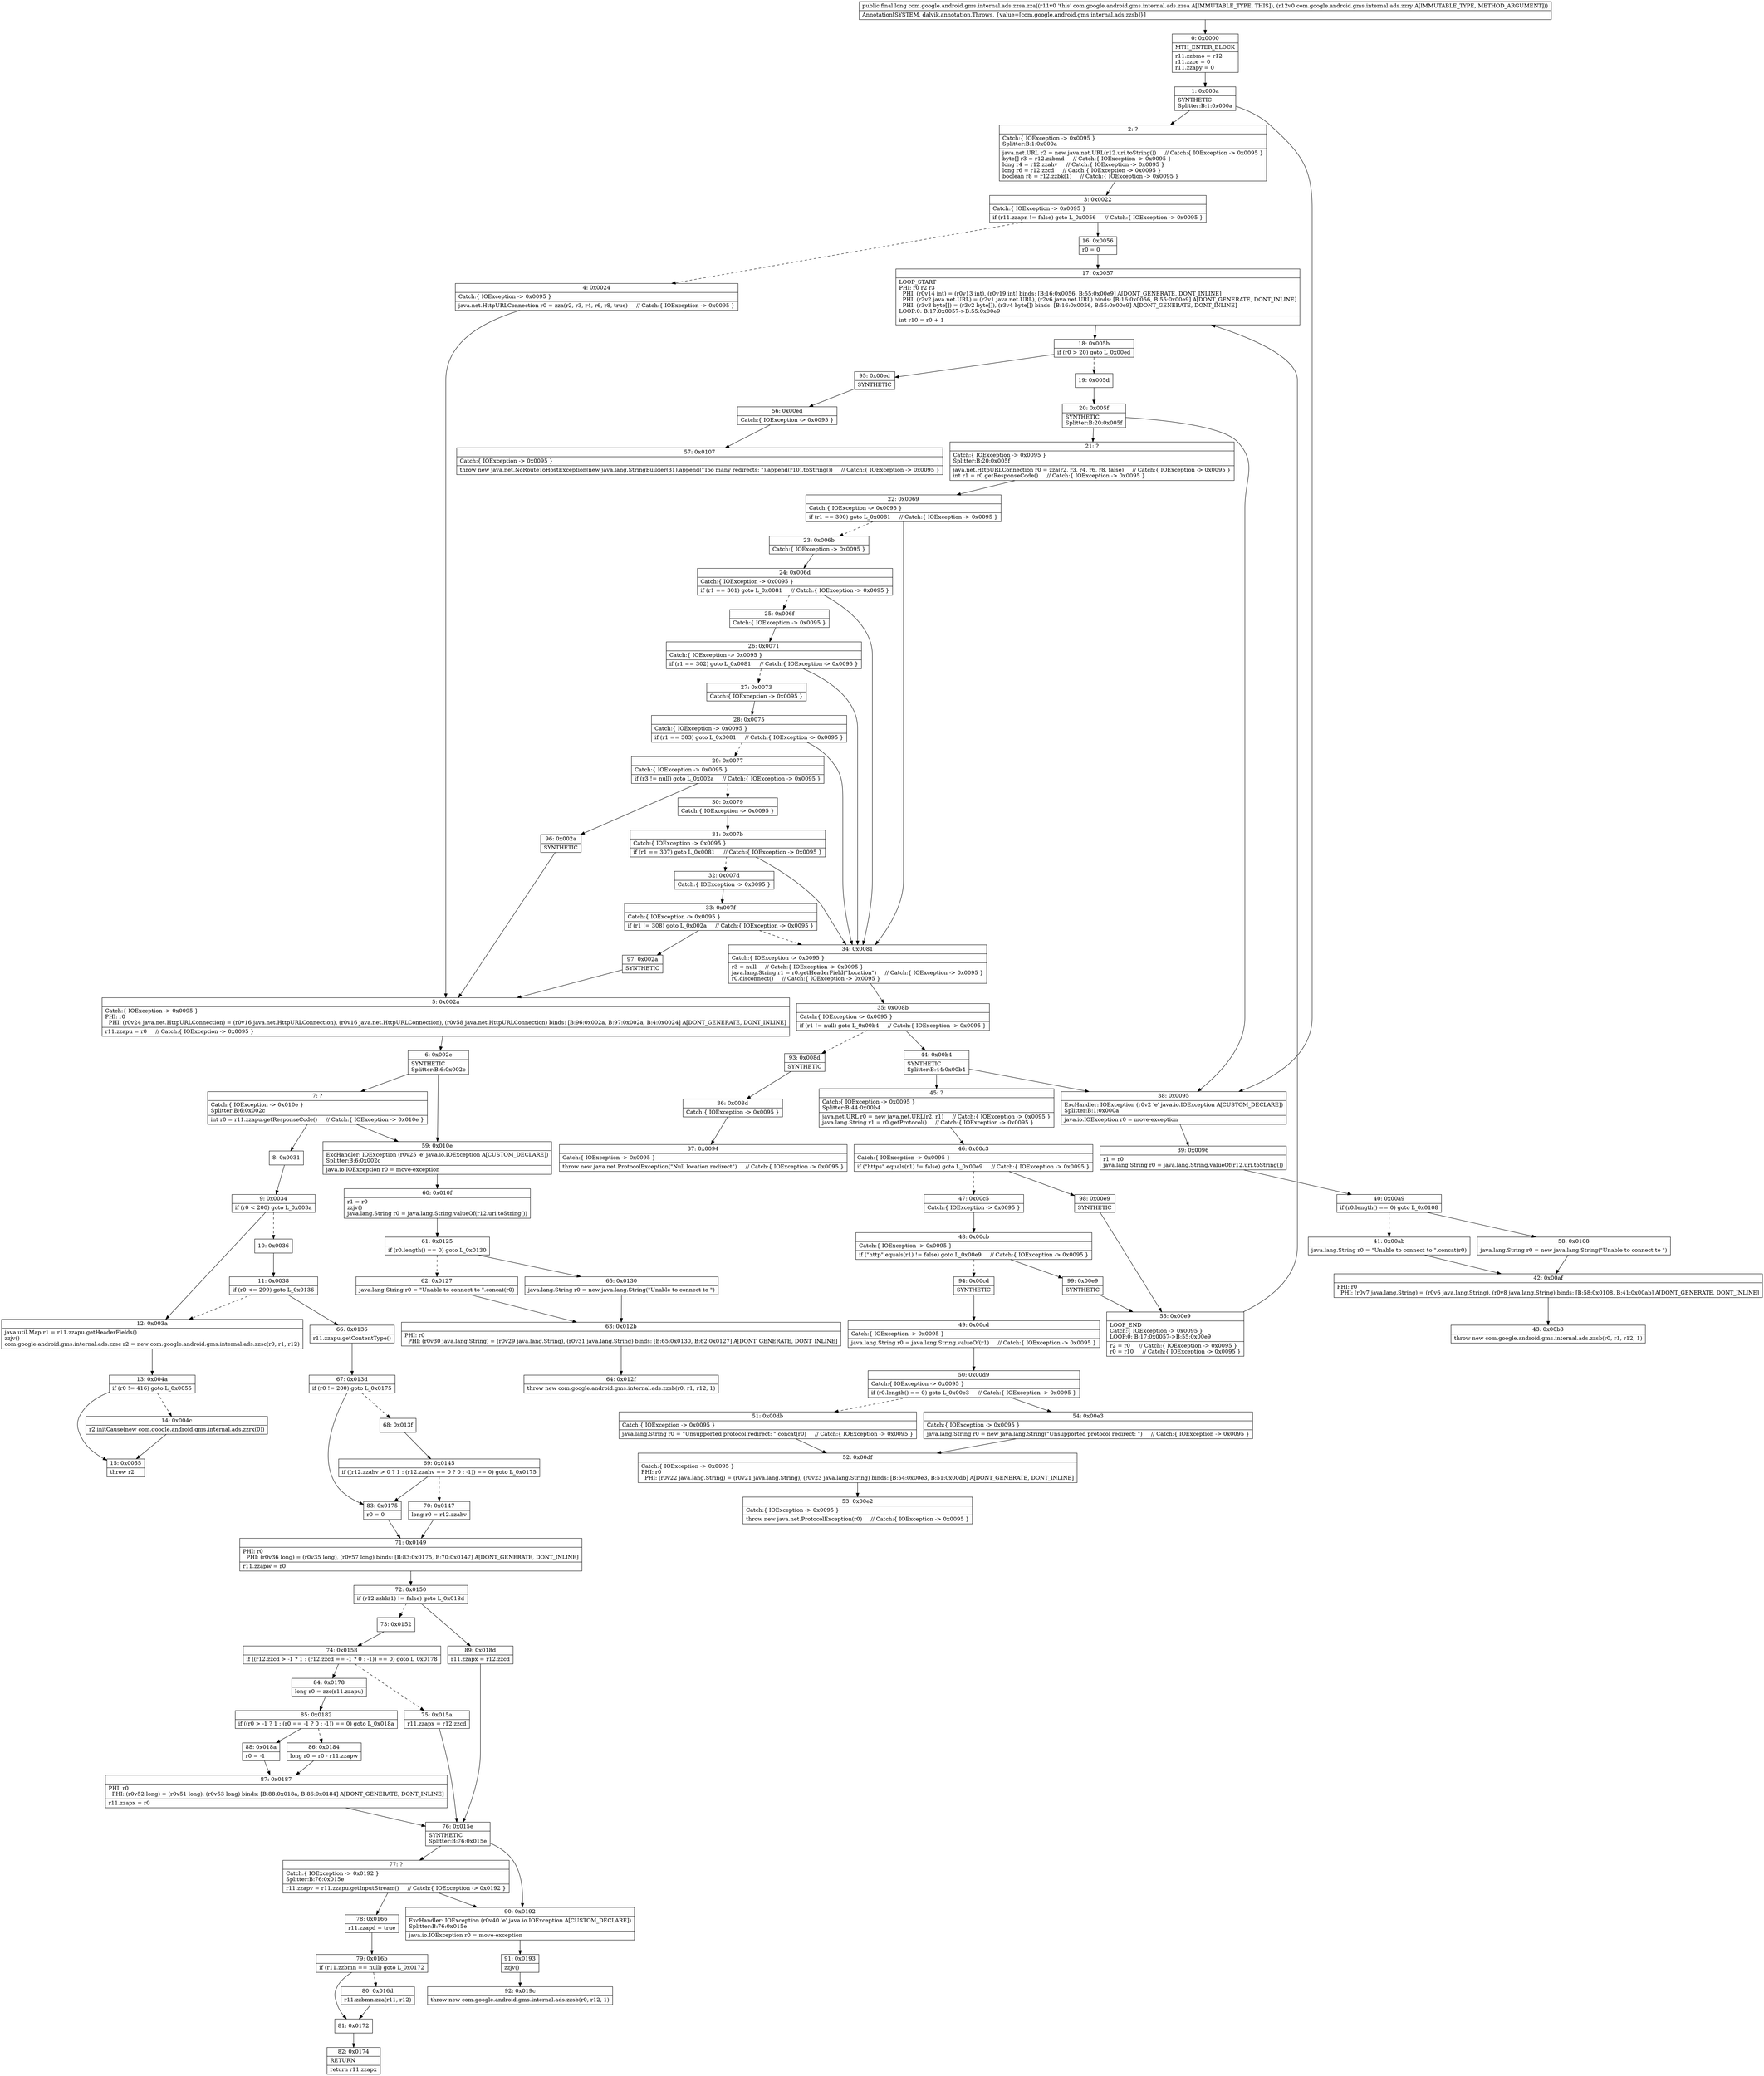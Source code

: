 digraph "CFG forcom.google.android.gms.internal.ads.zzsa.zza(Lcom\/google\/android\/gms\/internal\/ads\/zzry;)J" {
Node_0 [shape=record,label="{0\:\ 0x0000|MTH_ENTER_BLOCK\l|r11.zzbmo = r12\lr11.zzce = 0\lr11.zzapy = 0\l}"];
Node_1 [shape=record,label="{1\:\ 0x000a|SYNTHETIC\lSplitter:B:1:0x000a\l}"];
Node_2 [shape=record,label="{2\:\ ?|Catch:\{ IOException \-\> 0x0095 \}\lSplitter:B:1:0x000a\l|java.net.URL r2 = new java.net.URL(r12.uri.toString())     \/\/ Catch:\{ IOException \-\> 0x0095 \}\lbyte[] r3 = r12.zzbmd     \/\/ Catch:\{ IOException \-\> 0x0095 \}\llong r4 = r12.zzahv     \/\/ Catch:\{ IOException \-\> 0x0095 \}\llong r6 = r12.zzcd     \/\/ Catch:\{ IOException \-\> 0x0095 \}\lboolean r8 = r12.zzbk(1)     \/\/ Catch:\{ IOException \-\> 0x0095 \}\l}"];
Node_3 [shape=record,label="{3\:\ 0x0022|Catch:\{ IOException \-\> 0x0095 \}\l|if (r11.zzapn != false) goto L_0x0056     \/\/ Catch:\{ IOException \-\> 0x0095 \}\l}"];
Node_4 [shape=record,label="{4\:\ 0x0024|Catch:\{ IOException \-\> 0x0095 \}\l|java.net.HttpURLConnection r0 = zza(r2, r3, r4, r6, r8, true)     \/\/ Catch:\{ IOException \-\> 0x0095 \}\l}"];
Node_5 [shape=record,label="{5\:\ 0x002a|Catch:\{ IOException \-\> 0x0095 \}\lPHI: r0 \l  PHI: (r0v24 java.net.HttpURLConnection) = (r0v16 java.net.HttpURLConnection), (r0v16 java.net.HttpURLConnection), (r0v58 java.net.HttpURLConnection) binds: [B:96:0x002a, B:97:0x002a, B:4:0x0024] A[DONT_GENERATE, DONT_INLINE]\l|r11.zzapu = r0     \/\/ Catch:\{ IOException \-\> 0x0095 \}\l}"];
Node_6 [shape=record,label="{6\:\ 0x002c|SYNTHETIC\lSplitter:B:6:0x002c\l}"];
Node_7 [shape=record,label="{7\:\ ?|Catch:\{ IOException \-\> 0x010e \}\lSplitter:B:6:0x002c\l|int r0 = r11.zzapu.getResponseCode()     \/\/ Catch:\{ IOException \-\> 0x010e \}\l}"];
Node_8 [shape=record,label="{8\:\ 0x0031}"];
Node_9 [shape=record,label="{9\:\ 0x0034|if (r0 \< 200) goto L_0x003a\l}"];
Node_10 [shape=record,label="{10\:\ 0x0036}"];
Node_11 [shape=record,label="{11\:\ 0x0038|if (r0 \<= 299) goto L_0x0136\l}"];
Node_12 [shape=record,label="{12\:\ 0x003a|java.util.Map r1 = r11.zzapu.getHeaderFields()\lzzjv()\lcom.google.android.gms.internal.ads.zzsc r2 = new com.google.android.gms.internal.ads.zzsc(r0, r1, r12)\l}"];
Node_13 [shape=record,label="{13\:\ 0x004a|if (r0 != 416) goto L_0x0055\l}"];
Node_14 [shape=record,label="{14\:\ 0x004c|r2.initCause(new com.google.android.gms.internal.ads.zzrx(0))\l}"];
Node_15 [shape=record,label="{15\:\ 0x0055|throw r2\l}"];
Node_16 [shape=record,label="{16\:\ 0x0056|r0 = 0\l}"];
Node_17 [shape=record,label="{17\:\ 0x0057|LOOP_START\lPHI: r0 r2 r3 \l  PHI: (r0v14 int) = (r0v13 int), (r0v19 int) binds: [B:16:0x0056, B:55:0x00e9] A[DONT_GENERATE, DONT_INLINE]\l  PHI: (r2v2 java.net.URL) = (r2v1 java.net.URL), (r2v6 java.net.URL) binds: [B:16:0x0056, B:55:0x00e9] A[DONT_GENERATE, DONT_INLINE]\l  PHI: (r3v3 byte[]) = (r3v2 byte[]), (r3v4 byte[]) binds: [B:16:0x0056, B:55:0x00e9] A[DONT_GENERATE, DONT_INLINE]\lLOOP:0: B:17:0x0057\-\>B:55:0x00e9\l|int r10 = r0 + 1\l}"];
Node_18 [shape=record,label="{18\:\ 0x005b|if (r0 \> 20) goto L_0x00ed\l}"];
Node_19 [shape=record,label="{19\:\ 0x005d}"];
Node_20 [shape=record,label="{20\:\ 0x005f|SYNTHETIC\lSplitter:B:20:0x005f\l}"];
Node_21 [shape=record,label="{21\:\ ?|Catch:\{ IOException \-\> 0x0095 \}\lSplitter:B:20:0x005f\l|java.net.HttpURLConnection r0 = zza(r2, r3, r4, r6, r8, false)     \/\/ Catch:\{ IOException \-\> 0x0095 \}\lint r1 = r0.getResponseCode()     \/\/ Catch:\{ IOException \-\> 0x0095 \}\l}"];
Node_22 [shape=record,label="{22\:\ 0x0069|Catch:\{ IOException \-\> 0x0095 \}\l|if (r1 == 300) goto L_0x0081     \/\/ Catch:\{ IOException \-\> 0x0095 \}\l}"];
Node_23 [shape=record,label="{23\:\ 0x006b|Catch:\{ IOException \-\> 0x0095 \}\l}"];
Node_24 [shape=record,label="{24\:\ 0x006d|Catch:\{ IOException \-\> 0x0095 \}\l|if (r1 == 301) goto L_0x0081     \/\/ Catch:\{ IOException \-\> 0x0095 \}\l}"];
Node_25 [shape=record,label="{25\:\ 0x006f|Catch:\{ IOException \-\> 0x0095 \}\l}"];
Node_26 [shape=record,label="{26\:\ 0x0071|Catch:\{ IOException \-\> 0x0095 \}\l|if (r1 == 302) goto L_0x0081     \/\/ Catch:\{ IOException \-\> 0x0095 \}\l}"];
Node_27 [shape=record,label="{27\:\ 0x0073|Catch:\{ IOException \-\> 0x0095 \}\l}"];
Node_28 [shape=record,label="{28\:\ 0x0075|Catch:\{ IOException \-\> 0x0095 \}\l|if (r1 == 303) goto L_0x0081     \/\/ Catch:\{ IOException \-\> 0x0095 \}\l}"];
Node_29 [shape=record,label="{29\:\ 0x0077|Catch:\{ IOException \-\> 0x0095 \}\l|if (r3 != null) goto L_0x002a     \/\/ Catch:\{ IOException \-\> 0x0095 \}\l}"];
Node_30 [shape=record,label="{30\:\ 0x0079|Catch:\{ IOException \-\> 0x0095 \}\l}"];
Node_31 [shape=record,label="{31\:\ 0x007b|Catch:\{ IOException \-\> 0x0095 \}\l|if (r1 == 307) goto L_0x0081     \/\/ Catch:\{ IOException \-\> 0x0095 \}\l}"];
Node_32 [shape=record,label="{32\:\ 0x007d|Catch:\{ IOException \-\> 0x0095 \}\l}"];
Node_33 [shape=record,label="{33\:\ 0x007f|Catch:\{ IOException \-\> 0x0095 \}\l|if (r1 != 308) goto L_0x002a     \/\/ Catch:\{ IOException \-\> 0x0095 \}\l}"];
Node_34 [shape=record,label="{34\:\ 0x0081|Catch:\{ IOException \-\> 0x0095 \}\l|r3 = null     \/\/ Catch:\{ IOException \-\> 0x0095 \}\ljava.lang.String r1 = r0.getHeaderField(\"Location\")     \/\/ Catch:\{ IOException \-\> 0x0095 \}\lr0.disconnect()     \/\/ Catch:\{ IOException \-\> 0x0095 \}\l}"];
Node_35 [shape=record,label="{35\:\ 0x008b|Catch:\{ IOException \-\> 0x0095 \}\l|if (r1 != null) goto L_0x00b4     \/\/ Catch:\{ IOException \-\> 0x0095 \}\l}"];
Node_36 [shape=record,label="{36\:\ 0x008d|Catch:\{ IOException \-\> 0x0095 \}\l}"];
Node_37 [shape=record,label="{37\:\ 0x0094|Catch:\{ IOException \-\> 0x0095 \}\l|throw new java.net.ProtocolException(\"Null location redirect\")     \/\/ Catch:\{ IOException \-\> 0x0095 \}\l}"];
Node_38 [shape=record,label="{38\:\ 0x0095|ExcHandler: IOException (r0v2 'e' java.io.IOException A[CUSTOM_DECLARE])\lSplitter:B:1:0x000a\l|java.io.IOException r0 = move\-exception\l}"];
Node_39 [shape=record,label="{39\:\ 0x0096|r1 = r0\ljava.lang.String r0 = java.lang.String.valueOf(r12.uri.toString())\l}"];
Node_40 [shape=record,label="{40\:\ 0x00a9|if (r0.length() == 0) goto L_0x0108\l}"];
Node_41 [shape=record,label="{41\:\ 0x00ab|java.lang.String r0 = \"Unable to connect to \".concat(r0)\l}"];
Node_42 [shape=record,label="{42\:\ 0x00af|PHI: r0 \l  PHI: (r0v7 java.lang.String) = (r0v6 java.lang.String), (r0v8 java.lang.String) binds: [B:58:0x0108, B:41:0x00ab] A[DONT_GENERATE, DONT_INLINE]\l}"];
Node_43 [shape=record,label="{43\:\ 0x00b3|throw new com.google.android.gms.internal.ads.zzsb(r0, r1, r12, 1)\l}"];
Node_44 [shape=record,label="{44\:\ 0x00b4|SYNTHETIC\lSplitter:B:44:0x00b4\l}"];
Node_45 [shape=record,label="{45\:\ ?|Catch:\{ IOException \-\> 0x0095 \}\lSplitter:B:44:0x00b4\l|java.net.URL r0 = new java.net.URL(r2, r1)     \/\/ Catch:\{ IOException \-\> 0x0095 \}\ljava.lang.String r1 = r0.getProtocol()     \/\/ Catch:\{ IOException \-\> 0x0095 \}\l}"];
Node_46 [shape=record,label="{46\:\ 0x00c3|Catch:\{ IOException \-\> 0x0095 \}\l|if (\"https\".equals(r1) != false) goto L_0x00e9     \/\/ Catch:\{ IOException \-\> 0x0095 \}\l}"];
Node_47 [shape=record,label="{47\:\ 0x00c5|Catch:\{ IOException \-\> 0x0095 \}\l}"];
Node_48 [shape=record,label="{48\:\ 0x00cb|Catch:\{ IOException \-\> 0x0095 \}\l|if (\"http\".equals(r1) != false) goto L_0x00e9     \/\/ Catch:\{ IOException \-\> 0x0095 \}\l}"];
Node_49 [shape=record,label="{49\:\ 0x00cd|Catch:\{ IOException \-\> 0x0095 \}\l|java.lang.String r0 = java.lang.String.valueOf(r1)     \/\/ Catch:\{ IOException \-\> 0x0095 \}\l}"];
Node_50 [shape=record,label="{50\:\ 0x00d9|Catch:\{ IOException \-\> 0x0095 \}\l|if (r0.length() == 0) goto L_0x00e3     \/\/ Catch:\{ IOException \-\> 0x0095 \}\l}"];
Node_51 [shape=record,label="{51\:\ 0x00db|Catch:\{ IOException \-\> 0x0095 \}\l|java.lang.String r0 = \"Unsupported protocol redirect: \".concat(r0)     \/\/ Catch:\{ IOException \-\> 0x0095 \}\l}"];
Node_52 [shape=record,label="{52\:\ 0x00df|Catch:\{ IOException \-\> 0x0095 \}\lPHI: r0 \l  PHI: (r0v22 java.lang.String) = (r0v21 java.lang.String), (r0v23 java.lang.String) binds: [B:54:0x00e3, B:51:0x00db] A[DONT_GENERATE, DONT_INLINE]\l}"];
Node_53 [shape=record,label="{53\:\ 0x00e2|Catch:\{ IOException \-\> 0x0095 \}\l|throw new java.net.ProtocolException(r0)     \/\/ Catch:\{ IOException \-\> 0x0095 \}\l}"];
Node_54 [shape=record,label="{54\:\ 0x00e3|Catch:\{ IOException \-\> 0x0095 \}\l|java.lang.String r0 = new java.lang.String(\"Unsupported protocol redirect: \")     \/\/ Catch:\{ IOException \-\> 0x0095 \}\l}"];
Node_55 [shape=record,label="{55\:\ 0x00e9|LOOP_END\lCatch:\{ IOException \-\> 0x0095 \}\lLOOP:0: B:17:0x0057\-\>B:55:0x00e9\l|r2 = r0     \/\/ Catch:\{ IOException \-\> 0x0095 \}\lr0 = r10     \/\/ Catch:\{ IOException \-\> 0x0095 \}\l}"];
Node_56 [shape=record,label="{56\:\ 0x00ed|Catch:\{ IOException \-\> 0x0095 \}\l}"];
Node_57 [shape=record,label="{57\:\ 0x0107|Catch:\{ IOException \-\> 0x0095 \}\l|throw new java.net.NoRouteToHostException(new java.lang.StringBuilder(31).append(\"Too many redirects: \").append(r10).toString())     \/\/ Catch:\{ IOException \-\> 0x0095 \}\l}"];
Node_58 [shape=record,label="{58\:\ 0x0108|java.lang.String r0 = new java.lang.String(\"Unable to connect to \")\l}"];
Node_59 [shape=record,label="{59\:\ 0x010e|ExcHandler: IOException (r0v25 'e' java.io.IOException A[CUSTOM_DECLARE])\lSplitter:B:6:0x002c\l|java.io.IOException r0 = move\-exception\l}"];
Node_60 [shape=record,label="{60\:\ 0x010f|r1 = r0\lzzjv()\ljava.lang.String r0 = java.lang.String.valueOf(r12.uri.toString())\l}"];
Node_61 [shape=record,label="{61\:\ 0x0125|if (r0.length() == 0) goto L_0x0130\l}"];
Node_62 [shape=record,label="{62\:\ 0x0127|java.lang.String r0 = \"Unable to connect to \".concat(r0)\l}"];
Node_63 [shape=record,label="{63\:\ 0x012b|PHI: r0 \l  PHI: (r0v30 java.lang.String) = (r0v29 java.lang.String), (r0v31 java.lang.String) binds: [B:65:0x0130, B:62:0x0127] A[DONT_GENERATE, DONT_INLINE]\l}"];
Node_64 [shape=record,label="{64\:\ 0x012f|throw new com.google.android.gms.internal.ads.zzsb(r0, r1, r12, 1)\l}"];
Node_65 [shape=record,label="{65\:\ 0x0130|java.lang.String r0 = new java.lang.String(\"Unable to connect to \")\l}"];
Node_66 [shape=record,label="{66\:\ 0x0136|r11.zzapu.getContentType()\l}"];
Node_67 [shape=record,label="{67\:\ 0x013d|if (r0 != 200) goto L_0x0175\l}"];
Node_68 [shape=record,label="{68\:\ 0x013f}"];
Node_69 [shape=record,label="{69\:\ 0x0145|if ((r12.zzahv \> 0 ? 1 : (r12.zzahv == 0 ? 0 : \-1)) == 0) goto L_0x0175\l}"];
Node_70 [shape=record,label="{70\:\ 0x0147|long r0 = r12.zzahv\l}"];
Node_71 [shape=record,label="{71\:\ 0x0149|PHI: r0 \l  PHI: (r0v36 long) = (r0v35 long), (r0v57 long) binds: [B:83:0x0175, B:70:0x0147] A[DONT_GENERATE, DONT_INLINE]\l|r11.zzapw = r0\l}"];
Node_72 [shape=record,label="{72\:\ 0x0150|if (r12.zzbk(1) != false) goto L_0x018d\l}"];
Node_73 [shape=record,label="{73\:\ 0x0152}"];
Node_74 [shape=record,label="{74\:\ 0x0158|if ((r12.zzcd \> \-1 ? 1 : (r12.zzcd == \-1 ? 0 : \-1)) == 0) goto L_0x0178\l}"];
Node_75 [shape=record,label="{75\:\ 0x015a|r11.zzapx = r12.zzcd\l}"];
Node_76 [shape=record,label="{76\:\ 0x015e|SYNTHETIC\lSplitter:B:76:0x015e\l}"];
Node_77 [shape=record,label="{77\:\ ?|Catch:\{ IOException \-\> 0x0192 \}\lSplitter:B:76:0x015e\l|r11.zzapv = r11.zzapu.getInputStream()     \/\/ Catch:\{ IOException \-\> 0x0192 \}\l}"];
Node_78 [shape=record,label="{78\:\ 0x0166|r11.zzapd = true\l}"];
Node_79 [shape=record,label="{79\:\ 0x016b|if (r11.zzbmn == null) goto L_0x0172\l}"];
Node_80 [shape=record,label="{80\:\ 0x016d|r11.zzbmn.zza(r11, r12)\l}"];
Node_81 [shape=record,label="{81\:\ 0x0172}"];
Node_82 [shape=record,label="{82\:\ 0x0174|RETURN\l|return r11.zzapx\l}"];
Node_83 [shape=record,label="{83\:\ 0x0175|r0 = 0\l}"];
Node_84 [shape=record,label="{84\:\ 0x0178|long r0 = zzc(r11.zzapu)\l}"];
Node_85 [shape=record,label="{85\:\ 0x0182|if ((r0 \> \-1 ? 1 : (r0 == \-1 ? 0 : \-1)) == 0) goto L_0x018a\l}"];
Node_86 [shape=record,label="{86\:\ 0x0184|long r0 = r0 \- r11.zzapw\l}"];
Node_87 [shape=record,label="{87\:\ 0x0187|PHI: r0 \l  PHI: (r0v52 long) = (r0v51 long), (r0v53 long) binds: [B:88:0x018a, B:86:0x0184] A[DONT_GENERATE, DONT_INLINE]\l|r11.zzapx = r0\l}"];
Node_88 [shape=record,label="{88\:\ 0x018a|r0 = \-1\l}"];
Node_89 [shape=record,label="{89\:\ 0x018d|r11.zzapx = r12.zzcd\l}"];
Node_90 [shape=record,label="{90\:\ 0x0192|ExcHandler: IOException (r0v40 'e' java.io.IOException A[CUSTOM_DECLARE])\lSplitter:B:76:0x015e\l|java.io.IOException r0 = move\-exception\l}"];
Node_91 [shape=record,label="{91\:\ 0x0193|zzjv()\l}"];
Node_92 [shape=record,label="{92\:\ 0x019c|throw new com.google.android.gms.internal.ads.zzsb(r0, r12, 1)\l}"];
Node_93 [shape=record,label="{93\:\ 0x008d|SYNTHETIC\l}"];
Node_94 [shape=record,label="{94\:\ 0x00cd|SYNTHETIC\l}"];
Node_95 [shape=record,label="{95\:\ 0x00ed|SYNTHETIC\l}"];
Node_96 [shape=record,label="{96\:\ 0x002a|SYNTHETIC\l}"];
Node_97 [shape=record,label="{97\:\ 0x002a|SYNTHETIC\l}"];
Node_98 [shape=record,label="{98\:\ 0x00e9|SYNTHETIC\l}"];
Node_99 [shape=record,label="{99\:\ 0x00e9|SYNTHETIC\l}"];
MethodNode[shape=record,label="{public final long com.google.android.gms.internal.ads.zzsa.zza((r11v0 'this' com.google.android.gms.internal.ads.zzsa A[IMMUTABLE_TYPE, THIS]), (r12v0 com.google.android.gms.internal.ads.zzry A[IMMUTABLE_TYPE, METHOD_ARGUMENT]))  | Annotation[SYSTEM, dalvik.annotation.Throws, \{value=[com.google.android.gms.internal.ads.zzsb]\}]\l}"];
MethodNode -> Node_0;
Node_0 -> Node_1;
Node_1 -> Node_2;
Node_1 -> Node_38;
Node_2 -> Node_3;
Node_3 -> Node_4[style=dashed];
Node_3 -> Node_16;
Node_4 -> Node_5;
Node_5 -> Node_6;
Node_6 -> Node_7;
Node_6 -> Node_59;
Node_7 -> Node_8;
Node_7 -> Node_59;
Node_8 -> Node_9;
Node_9 -> Node_10[style=dashed];
Node_9 -> Node_12;
Node_10 -> Node_11;
Node_11 -> Node_12[style=dashed];
Node_11 -> Node_66;
Node_12 -> Node_13;
Node_13 -> Node_14[style=dashed];
Node_13 -> Node_15;
Node_14 -> Node_15;
Node_16 -> Node_17;
Node_17 -> Node_18;
Node_18 -> Node_19[style=dashed];
Node_18 -> Node_95;
Node_19 -> Node_20;
Node_20 -> Node_21;
Node_20 -> Node_38;
Node_21 -> Node_22;
Node_22 -> Node_23[style=dashed];
Node_22 -> Node_34;
Node_23 -> Node_24;
Node_24 -> Node_25[style=dashed];
Node_24 -> Node_34;
Node_25 -> Node_26;
Node_26 -> Node_27[style=dashed];
Node_26 -> Node_34;
Node_27 -> Node_28;
Node_28 -> Node_29[style=dashed];
Node_28 -> Node_34;
Node_29 -> Node_30[style=dashed];
Node_29 -> Node_96;
Node_30 -> Node_31;
Node_31 -> Node_32[style=dashed];
Node_31 -> Node_34;
Node_32 -> Node_33;
Node_33 -> Node_34[style=dashed];
Node_33 -> Node_97;
Node_34 -> Node_35;
Node_35 -> Node_44;
Node_35 -> Node_93[style=dashed];
Node_36 -> Node_37;
Node_38 -> Node_39;
Node_39 -> Node_40;
Node_40 -> Node_41[style=dashed];
Node_40 -> Node_58;
Node_41 -> Node_42;
Node_42 -> Node_43;
Node_44 -> Node_45;
Node_44 -> Node_38;
Node_45 -> Node_46;
Node_46 -> Node_47[style=dashed];
Node_46 -> Node_98;
Node_47 -> Node_48;
Node_48 -> Node_94[style=dashed];
Node_48 -> Node_99;
Node_49 -> Node_50;
Node_50 -> Node_51[style=dashed];
Node_50 -> Node_54;
Node_51 -> Node_52;
Node_52 -> Node_53;
Node_54 -> Node_52;
Node_55 -> Node_17;
Node_56 -> Node_57;
Node_58 -> Node_42;
Node_59 -> Node_60;
Node_60 -> Node_61;
Node_61 -> Node_62[style=dashed];
Node_61 -> Node_65;
Node_62 -> Node_63;
Node_63 -> Node_64;
Node_65 -> Node_63;
Node_66 -> Node_67;
Node_67 -> Node_68[style=dashed];
Node_67 -> Node_83;
Node_68 -> Node_69;
Node_69 -> Node_70[style=dashed];
Node_69 -> Node_83;
Node_70 -> Node_71;
Node_71 -> Node_72;
Node_72 -> Node_73[style=dashed];
Node_72 -> Node_89;
Node_73 -> Node_74;
Node_74 -> Node_75[style=dashed];
Node_74 -> Node_84;
Node_75 -> Node_76;
Node_76 -> Node_77;
Node_76 -> Node_90;
Node_77 -> Node_78;
Node_77 -> Node_90;
Node_78 -> Node_79;
Node_79 -> Node_80[style=dashed];
Node_79 -> Node_81;
Node_80 -> Node_81;
Node_81 -> Node_82;
Node_83 -> Node_71;
Node_84 -> Node_85;
Node_85 -> Node_86[style=dashed];
Node_85 -> Node_88;
Node_86 -> Node_87;
Node_87 -> Node_76;
Node_88 -> Node_87;
Node_89 -> Node_76;
Node_90 -> Node_91;
Node_91 -> Node_92;
Node_93 -> Node_36;
Node_94 -> Node_49;
Node_95 -> Node_56;
Node_96 -> Node_5;
Node_97 -> Node_5;
Node_98 -> Node_55;
Node_99 -> Node_55;
}

